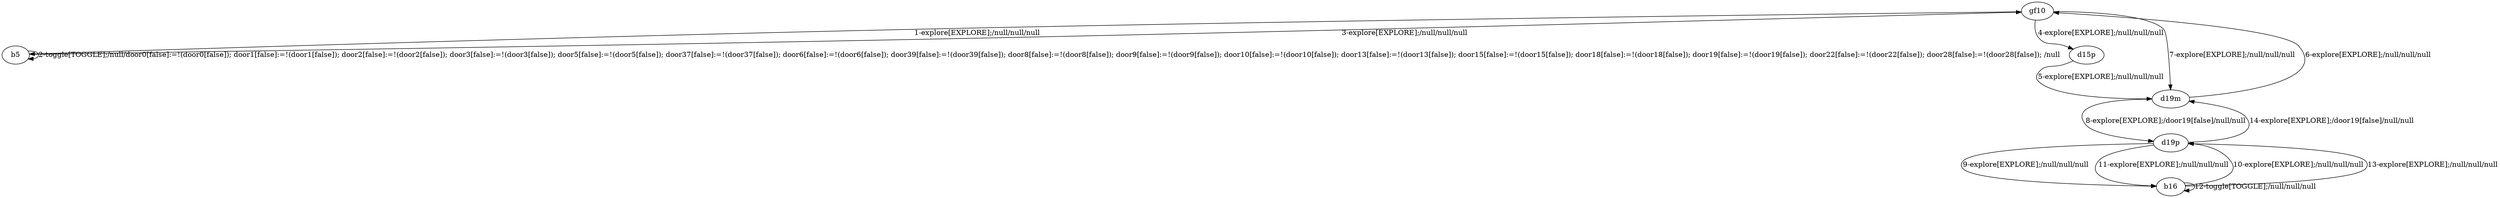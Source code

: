 # Total number of goals covered by this test: 1
# d19p --> d19m

digraph g {
"gf10" -> "b5" [label = "1-explore[EXPLORE];/null/null/null"];
"b5" -> "b5" [label = "2-toggle[TOGGLE];/null/door0[false]:=!(door0[false]); door1[false]:=!(door1[false]); door2[false]:=!(door2[false]); door3[false]:=!(door3[false]); door5[false]:=!(door5[false]); door37[false]:=!(door37[false]); door6[false]:=!(door6[false]); door39[false]:=!(door39[false]); door8[false]:=!(door8[false]); door9[false]:=!(door9[false]); door10[false]:=!(door10[false]); door13[false]:=!(door13[false]); door15[false]:=!(door15[false]); door18[false]:=!(door18[false]); door19[false]:=!(door19[false]); door22[false]:=!(door22[false]); door28[false]:=!(door28[false]); /null"];
"b5" -> "gf10" [label = "3-explore[EXPLORE];/null/null/null"];
"gf10" -> "d15p" [label = "4-explore[EXPLORE];/null/null/null"];
"d15p" -> "d19m" [label = "5-explore[EXPLORE];/null/null/null"];
"d19m" -> "gf10" [label = "6-explore[EXPLORE];/null/null/null"];
"gf10" -> "d19m" [label = "7-explore[EXPLORE];/null/null/null"];
"d19m" -> "d19p" [label = "8-explore[EXPLORE];/door19[false]/null/null"];
"d19p" -> "b16" [label = "9-explore[EXPLORE];/null/null/null"];
"b16" -> "d19p" [label = "10-explore[EXPLORE];/null/null/null"];
"d19p" -> "b16" [label = "11-explore[EXPLORE];/null/null/null"];
"b16" -> "b16" [label = "12-toggle[TOGGLE];/null/null/null"];
"b16" -> "d19p" [label = "13-explore[EXPLORE];/null/null/null"];
"d19p" -> "d19m" [label = "14-explore[EXPLORE];/door19[false]/null/null"];
}